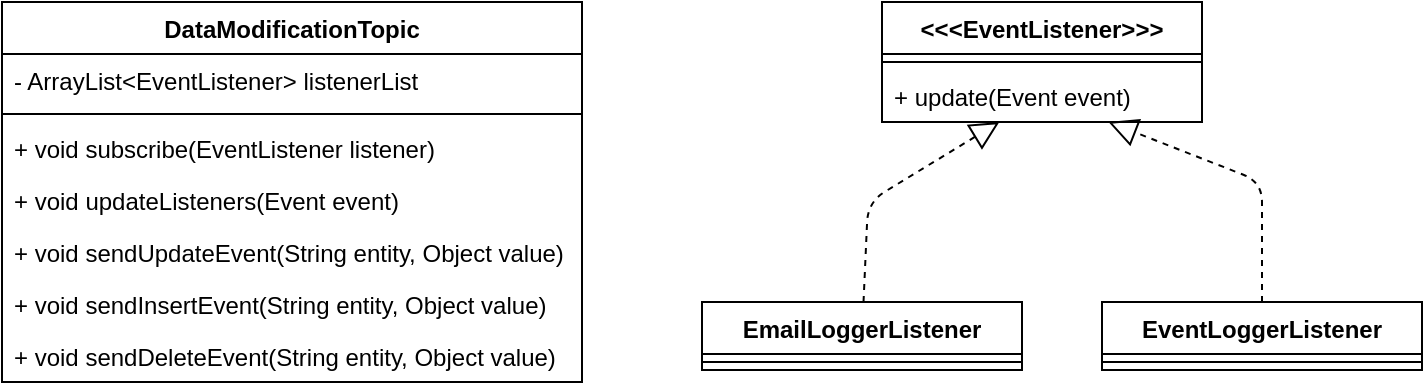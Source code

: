 <mxfile version="14.1.8" type="device"><diagram id="nu-M42BzTgwI54MfAJEI" name="Page-1"><mxGraphModel dx="1086" dy="806" grid="1" gridSize="10" guides="1" tooltips="1" connect="1" arrows="1" fold="1" page="1" pageScale="1" pageWidth="850" pageHeight="1100" math="0" shadow="0"><root><mxCell id="0"/><mxCell id="1" parent="0"/><mxCell id="8sDrKjxGGFFBIy29Iiln-5" value="DataModificationTopic" style="swimlane;fontStyle=1;align=center;verticalAlign=top;childLayout=stackLayout;horizontal=1;startSize=26;horizontalStack=0;resizeParent=1;resizeParentMax=0;resizeLast=0;collapsible=1;marginBottom=0;" parent="1" vertex="1"><mxGeometry x="200" y="260" width="290" height="190" as="geometry"/></mxCell><mxCell id="8sDrKjxGGFFBIy29Iiln-6" value="- ArrayList&lt;EventListener&gt; listenerList" style="text;strokeColor=none;fillColor=none;align=left;verticalAlign=top;spacingLeft=4;spacingRight=4;overflow=hidden;rotatable=0;points=[[0,0.5],[1,0.5]];portConstraint=eastwest;" parent="8sDrKjxGGFFBIy29Iiln-5" vertex="1"><mxGeometry y="26" width="290" height="26" as="geometry"/></mxCell><mxCell id="8sDrKjxGGFFBIy29Iiln-7" value="" style="line;strokeWidth=1;fillColor=none;align=left;verticalAlign=middle;spacingTop=-1;spacingLeft=3;spacingRight=3;rotatable=0;labelPosition=right;points=[];portConstraint=eastwest;" parent="8sDrKjxGGFFBIy29Iiln-5" vertex="1"><mxGeometry y="52" width="290" height="8" as="geometry"/></mxCell><mxCell id="v1g5wlZ3sYymV7-sUZOO-1" value="+ void subscribe(EventListener listener)" style="text;strokeColor=none;fillColor=none;align=left;verticalAlign=top;spacingLeft=4;spacingRight=4;overflow=hidden;rotatable=0;points=[[0,0.5],[1,0.5]];portConstraint=eastwest;" vertex="1" parent="8sDrKjxGGFFBIy29Iiln-5"><mxGeometry y="60" width="290" height="26" as="geometry"/></mxCell><mxCell id="v1g5wlZ3sYymV7-sUZOO-2" value="+ void updateListeners(Event event)" style="text;strokeColor=none;fillColor=none;align=left;verticalAlign=top;spacingLeft=4;spacingRight=4;overflow=hidden;rotatable=0;points=[[0,0.5],[1,0.5]];portConstraint=eastwest;" vertex="1" parent="8sDrKjxGGFFBIy29Iiln-5"><mxGeometry y="86" width="290" height="26" as="geometry"/></mxCell><mxCell id="8sDrKjxGGFFBIy29Iiln-8" value="+ void sendUpdateEvent(String entity, Object value)" style="text;strokeColor=none;fillColor=none;align=left;verticalAlign=top;spacingLeft=4;spacingRight=4;overflow=hidden;rotatable=0;points=[[0,0.5],[1,0.5]];portConstraint=eastwest;" parent="8sDrKjxGGFFBIy29Iiln-5" vertex="1"><mxGeometry y="112" width="290" height="26" as="geometry"/></mxCell><mxCell id="8sDrKjxGGFFBIy29Iiln-9" value="+ void sendInsertEvent(String entity, Object value)" style="text;strokeColor=none;fillColor=none;align=left;verticalAlign=top;spacingLeft=4;spacingRight=4;overflow=hidden;rotatable=0;points=[[0,0.5],[1,0.5]];portConstraint=eastwest;" parent="8sDrKjxGGFFBIy29Iiln-5" vertex="1"><mxGeometry y="138" width="290" height="26" as="geometry"/></mxCell><mxCell id="8sDrKjxGGFFBIy29Iiln-15" value="+ void sendDeleteEvent(String entity, Object value)" style="text;strokeColor=none;fillColor=none;align=left;verticalAlign=top;spacingLeft=4;spacingRight=4;overflow=hidden;rotatable=0;points=[[0,0.5],[1,0.5]];portConstraint=eastwest;" parent="8sDrKjxGGFFBIy29Iiln-5" vertex="1"><mxGeometry y="164" width="290" height="26" as="geometry"/></mxCell><mxCell id="v1g5wlZ3sYymV7-sUZOO-3" value="&lt;&lt;&lt;EventListener&gt;&gt;&gt;" style="swimlane;fontStyle=1;align=center;verticalAlign=top;childLayout=stackLayout;horizontal=1;startSize=26;horizontalStack=0;resizeParent=1;resizeParentMax=0;resizeLast=0;collapsible=1;marginBottom=0;" vertex="1" parent="1"><mxGeometry x="640" y="260" width="160" height="60" as="geometry"/></mxCell><mxCell id="v1g5wlZ3sYymV7-sUZOO-5" value="" style="line;strokeWidth=1;fillColor=none;align=left;verticalAlign=middle;spacingTop=-1;spacingLeft=3;spacingRight=3;rotatable=0;labelPosition=right;points=[];portConstraint=eastwest;" vertex="1" parent="v1g5wlZ3sYymV7-sUZOO-3"><mxGeometry y="26" width="160" height="8" as="geometry"/></mxCell><mxCell id="v1g5wlZ3sYymV7-sUZOO-6" value="+ update(Event event)" style="text;strokeColor=none;fillColor=none;align=left;verticalAlign=top;spacingLeft=4;spacingRight=4;overflow=hidden;rotatable=0;points=[[0,0.5],[1,0.5]];portConstraint=eastwest;" vertex="1" parent="v1g5wlZ3sYymV7-sUZOO-3"><mxGeometry y="34" width="160" height="26" as="geometry"/></mxCell><mxCell id="v1g5wlZ3sYymV7-sUZOO-7" value="EmailLoggerListener" style="swimlane;fontStyle=1;align=center;verticalAlign=top;childLayout=stackLayout;horizontal=1;startSize=26;horizontalStack=0;resizeParent=1;resizeParentMax=0;resizeLast=0;collapsible=1;marginBottom=0;" vertex="1" parent="1"><mxGeometry x="550" y="410" width="160" height="34" as="geometry"/></mxCell><mxCell id="v1g5wlZ3sYymV7-sUZOO-9" value="" style="line;strokeWidth=1;fillColor=none;align=left;verticalAlign=middle;spacingTop=-1;spacingLeft=3;spacingRight=3;rotatable=0;labelPosition=right;points=[];portConstraint=eastwest;" vertex="1" parent="v1g5wlZ3sYymV7-sUZOO-7"><mxGeometry y="26" width="160" height="8" as="geometry"/></mxCell><mxCell id="v1g5wlZ3sYymV7-sUZOO-11" value="" style="endArrow=block;dashed=1;endFill=0;endSize=12;html=1;" edge="1" parent="1" source="v1g5wlZ3sYymV7-sUZOO-7" target="v1g5wlZ3sYymV7-sUZOO-6"><mxGeometry width="160" relative="1" as="geometry"><mxPoint x="560" y="620" as="sourcePoint"/><mxPoint x="720" y="620" as="targetPoint"/><Array as="points"><mxPoint x="633" y="360"/></Array></mxGeometry></mxCell><mxCell id="v1g5wlZ3sYymV7-sUZOO-12" value="EventLoggerListener" style="swimlane;fontStyle=1;align=center;verticalAlign=top;childLayout=stackLayout;horizontal=1;startSize=26;horizontalStack=0;resizeParent=1;resizeParentMax=0;resizeLast=0;collapsible=1;marginBottom=0;" vertex="1" parent="1"><mxGeometry x="750" y="410" width="160" height="34" as="geometry"/></mxCell><mxCell id="v1g5wlZ3sYymV7-sUZOO-13" value="" style="line;strokeWidth=1;fillColor=none;align=left;verticalAlign=middle;spacingTop=-1;spacingLeft=3;spacingRight=3;rotatable=0;labelPosition=right;points=[];portConstraint=eastwest;" vertex="1" parent="v1g5wlZ3sYymV7-sUZOO-12"><mxGeometry y="26" width="160" height="8" as="geometry"/></mxCell><mxCell id="v1g5wlZ3sYymV7-sUZOO-14" value="" style="endArrow=block;dashed=1;endFill=0;endSize=12;html=1;" edge="1" parent="1" source="v1g5wlZ3sYymV7-sUZOO-12" target="v1g5wlZ3sYymV7-sUZOO-6"><mxGeometry width="160" relative="1" as="geometry"><mxPoint x="850" y="370" as="sourcePoint"/><mxPoint x="1010" y="370" as="targetPoint"/><Array as="points"><mxPoint x="830" y="350"/></Array></mxGeometry></mxCell></root></mxGraphModel></diagram></mxfile>